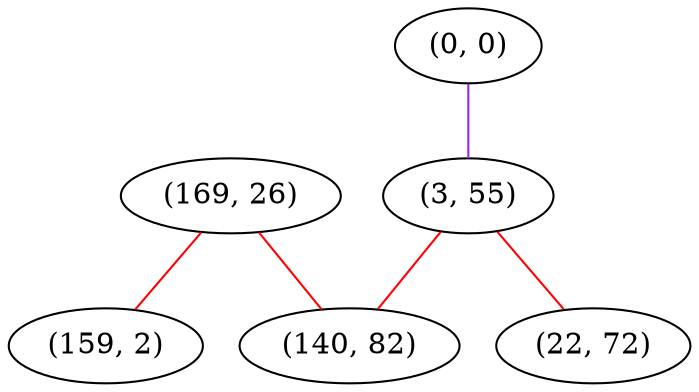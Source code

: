 graph "" {
"(169, 26)";
"(0, 0)";
"(3, 55)";
"(140, 82)";
"(22, 72)";
"(159, 2)";
"(169, 26)" -- "(140, 82)"  [color=red, key=0, weight=1];
"(169, 26)" -- "(159, 2)"  [color=red, key=0, weight=1];
"(0, 0)" -- "(3, 55)"  [color=purple, key=0, weight=4];
"(3, 55)" -- "(140, 82)"  [color=red, key=0, weight=1];
"(3, 55)" -- "(22, 72)"  [color=red, key=0, weight=1];
}
